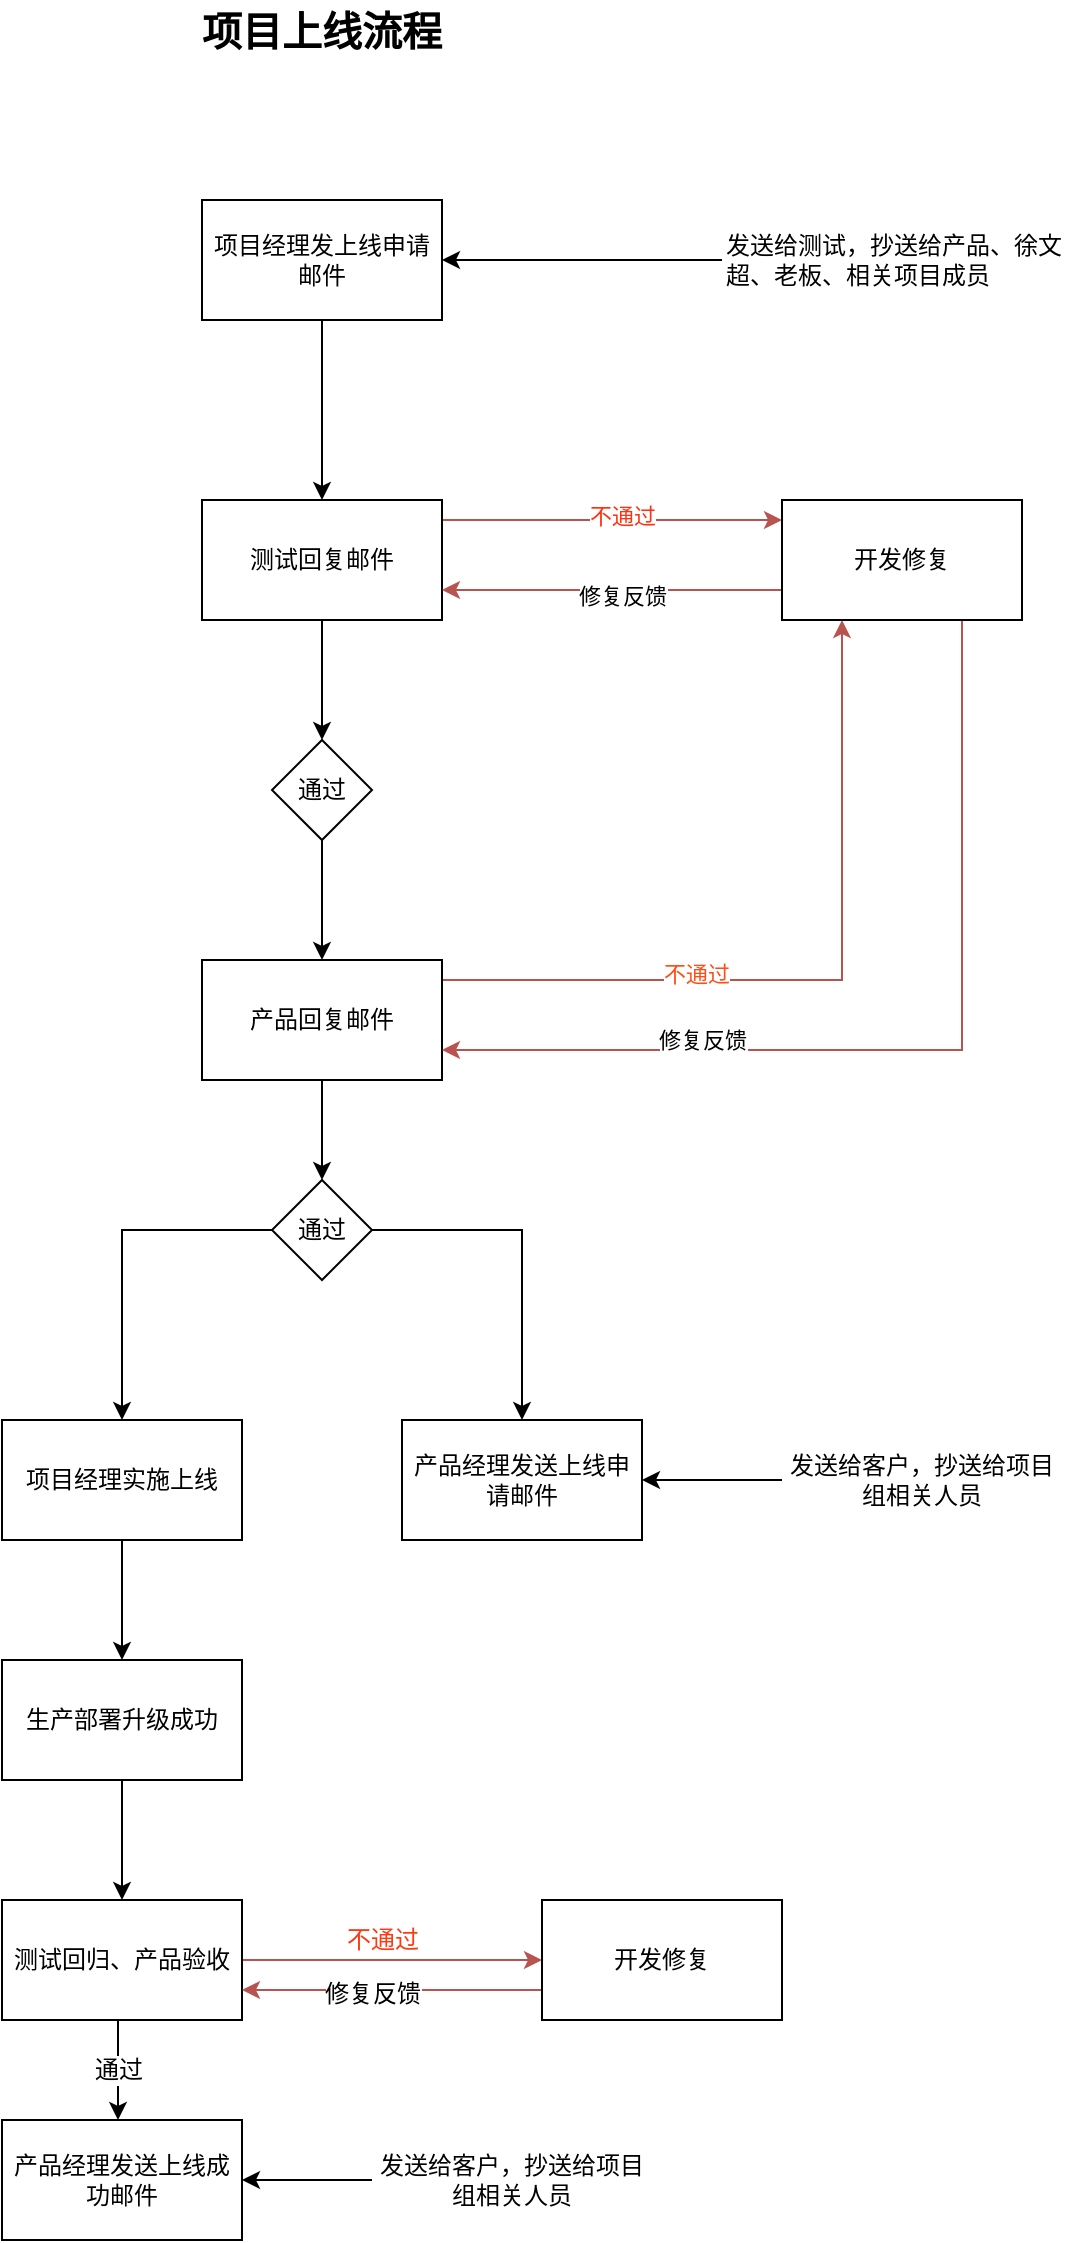 <mxfile version="14.8.4" type="github">
  <diagram id="eo_N5ZzQ6U1ROaBjfXmw" name="第 1 页">
    <mxGraphModel dx="1422" dy="762" grid="1" gridSize="10" guides="1" tooltips="1" connect="1" arrows="1" fold="1" page="1" pageScale="1" pageWidth="827" pageHeight="1169" math="0" shadow="0">
      <root>
        <mxCell id="0" />
        <mxCell id="1" parent="0" />
        <mxCell id="4z9MTvA88N5O7Y9jOaXC-37" style="edgeStyle=orthogonalEdgeStyle;rounded=0;orthogonalLoop=1;jettySize=auto;html=1;entryX=0.5;entryY=0;entryDx=0;entryDy=0;fontSize=12;" parent="1" source="4z9MTvA88N5O7Y9jOaXC-1" target="4z9MTvA88N5O7Y9jOaXC-5" edge="1">
          <mxGeometry relative="1" as="geometry" />
        </mxCell>
        <mxCell id="4z9MTvA88N5O7Y9jOaXC-1" value="项目经理发上线申请邮件" style="rounded=0;whiteSpace=wrap;html=1;" parent="1" vertex="1">
          <mxGeometry x="340" y="120" width="120" height="60" as="geometry" />
        </mxCell>
        <mxCell id="4z9MTvA88N5O7Y9jOaXC-2" value="项目上线流程" style="text;html=1;strokeColor=none;fillColor=none;align=center;verticalAlign=middle;whiteSpace=wrap;rounded=0;fontStyle=1;fontSize=20;" parent="1" vertex="1">
          <mxGeometry x="320" y="20" width="160" height="30" as="geometry" />
        </mxCell>
        <mxCell id="4z9MTvA88N5O7Y9jOaXC-4" style="edgeStyle=orthogonalEdgeStyle;rounded=0;orthogonalLoop=1;jettySize=auto;html=1;fontSize=12;" parent="1" source="4z9MTvA88N5O7Y9jOaXC-3" target="4z9MTvA88N5O7Y9jOaXC-1" edge="1">
          <mxGeometry relative="1" as="geometry" />
        </mxCell>
        <mxCell id="4z9MTvA88N5O7Y9jOaXC-3" value="发送给测试，抄送给产品、徐文超、老板、相关项目成员" style="text;html=1;strokeColor=none;fillColor=none;align=left;verticalAlign=middle;whiteSpace=wrap;rounded=0;fontSize=12;" parent="1" vertex="1">
          <mxGeometry x="600" y="125" width="180" height="50" as="geometry" />
        </mxCell>
        <mxCell id="4z9MTvA88N5O7Y9jOaXC-10" style="edgeStyle=orthogonalEdgeStyle;rounded=0;orthogonalLoop=1;jettySize=auto;html=1;entryX=0.5;entryY=0;entryDx=0;entryDy=0;fontSize=12;" parent="1" source="4z9MTvA88N5O7Y9jOaXC-5" target="4z9MTvA88N5O7Y9jOaXC-9" edge="1">
          <mxGeometry relative="1" as="geometry" />
        </mxCell>
        <mxCell id="NjcYnLOJCJPFEDdWjzOE-9" style="edgeStyle=orthogonalEdgeStyle;rounded=0;orthogonalLoop=1;jettySize=auto;html=1;fillColor=#f8cecc;strokeColor=#b85450;" edge="1" parent="1" source="4z9MTvA88N5O7Y9jOaXC-5" target="NjcYnLOJCJPFEDdWjzOE-1">
          <mxGeometry relative="1" as="geometry">
            <Array as="points">
              <mxPoint x="570" y="280" />
              <mxPoint x="570" y="280" />
            </Array>
          </mxGeometry>
        </mxCell>
        <mxCell id="NjcYnLOJCJPFEDdWjzOE-10" value="不通过" style="edgeLabel;html=1;align=center;verticalAlign=middle;resizable=0;points=[];fontColor=#FF3112;" vertex="1" connectable="0" parent="NjcYnLOJCJPFEDdWjzOE-9">
          <mxGeometry x="0.2" y="2" relative="1" as="geometry">
            <mxPoint x="-12" as="offset" />
          </mxGeometry>
        </mxCell>
        <mxCell id="4z9MTvA88N5O7Y9jOaXC-5" value="测试回复邮件" style="rounded=0;whiteSpace=wrap;html=1;fontSize=12;align=center;" parent="1" vertex="1">
          <mxGeometry x="340" y="270" width="120" height="60" as="geometry" />
        </mxCell>
        <mxCell id="4z9MTvA88N5O7Y9jOaXC-12" style="edgeStyle=orthogonalEdgeStyle;rounded=0;orthogonalLoop=1;jettySize=auto;html=1;fontSize=12;" parent="1" source="4z9MTvA88N5O7Y9jOaXC-9" target="4z9MTvA88N5O7Y9jOaXC-11" edge="1">
          <mxGeometry relative="1" as="geometry" />
        </mxCell>
        <mxCell id="4z9MTvA88N5O7Y9jOaXC-9" value="通过" style="rhombus;whiteSpace=wrap;html=1;fontSize=12;align=center;" parent="1" vertex="1">
          <mxGeometry x="375" y="390" width="50" height="50" as="geometry" />
        </mxCell>
        <mxCell id="4z9MTvA88N5O7Y9jOaXC-17" style="edgeStyle=orthogonalEdgeStyle;rounded=0;orthogonalLoop=1;jettySize=auto;html=1;entryX=0.5;entryY=0;entryDx=0;entryDy=0;fontSize=12;" parent="1" source="4z9MTvA88N5O7Y9jOaXC-11" target="4z9MTvA88N5O7Y9jOaXC-16" edge="1">
          <mxGeometry relative="1" as="geometry" />
        </mxCell>
        <mxCell id="NjcYnLOJCJPFEDdWjzOE-15" style="edgeStyle=orthogonalEdgeStyle;rounded=0;orthogonalLoop=1;jettySize=auto;html=1;entryX=0.25;entryY=1;entryDx=0;entryDy=0;fillColor=#f8cecc;strokeColor=#b85450;" edge="1" parent="1" source="4z9MTvA88N5O7Y9jOaXC-11" target="NjcYnLOJCJPFEDdWjzOE-1">
          <mxGeometry relative="1" as="geometry">
            <Array as="points">
              <mxPoint x="660" y="510" />
            </Array>
          </mxGeometry>
        </mxCell>
        <mxCell id="NjcYnLOJCJPFEDdWjzOE-17" value="不通过" style="edgeLabel;html=1;align=center;verticalAlign=middle;resizable=0;points=[];fontColor=#FF4D17;" vertex="1" connectable="0" parent="NjcYnLOJCJPFEDdWjzOE-15">
          <mxGeometry x="-0.332" y="3" relative="1" as="geometry">
            <mxPoint as="offset" />
          </mxGeometry>
        </mxCell>
        <mxCell id="4z9MTvA88N5O7Y9jOaXC-11" value="产品回复邮件" style="rounded=0;whiteSpace=wrap;html=1;fontSize=12;align=center;" parent="1" vertex="1">
          <mxGeometry x="340" y="500" width="120" height="60" as="geometry" />
        </mxCell>
        <mxCell id="4z9MTvA88N5O7Y9jOaXC-19" style="edgeStyle=orthogonalEdgeStyle;rounded=0;orthogonalLoop=1;jettySize=auto;html=1;entryX=0.5;entryY=0;entryDx=0;entryDy=0;fontSize=12;" parent="1" source="4z9MTvA88N5O7Y9jOaXC-16" target="4z9MTvA88N5O7Y9jOaXC-18" edge="1">
          <mxGeometry relative="1" as="geometry" />
        </mxCell>
        <mxCell id="4z9MTvA88N5O7Y9jOaXC-21" style="edgeStyle=orthogonalEdgeStyle;rounded=0;orthogonalLoop=1;jettySize=auto;html=1;fontSize=12;" parent="1" source="4z9MTvA88N5O7Y9jOaXC-16" target="4z9MTvA88N5O7Y9jOaXC-20" edge="1">
          <mxGeometry relative="1" as="geometry" />
        </mxCell>
        <mxCell id="4z9MTvA88N5O7Y9jOaXC-16" value="通过" style="rhombus;whiteSpace=wrap;html=1;fontSize=12;align=center;" parent="1" vertex="1">
          <mxGeometry x="375" y="610" width="50" height="50" as="geometry" />
        </mxCell>
        <mxCell id="4z9MTvA88N5O7Y9jOaXC-25" style="edgeStyle=orthogonalEdgeStyle;rounded=0;orthogonalLoop=1;jettySize=auto;html=1;fontSize=12;" parent="1" source="4z9MTvA88N5O7Y9jOaXC-18" target="4z9MTvA88N5O7Y9jOaXC-24" edge="1">
          <mxGeometry relative="1" as="geometry" />
        </mxCell>
        <mxCell id="4z9MTvA88N5O7Y9jOaXC-18" value="项目经理实施上线" style="rounded=0;whiteSpace=wrap;html=1;" parent="1" vertex="1">
          <mxGeometry x="240" y="730" width="120" height="60" as="geometry" />
        </mxCell>
        <mxCell id="4z9MTvA88N5O7Y9jOaXC-20" value="产品经理发送上线申请邮件" style="rounded=0;whiteSpace=wrap;html=1;" parent="1" vertex="1">
          <mxGeometry x="440" y="730" width="120" height="60" as="geometry" />
        </mxCell>
        <mxCell id="4z9MTvA88N5O7Y9jOaXC-23" style="edgeStyle=orthogonalEdgeStyle;rounded=0;orthogonalLoop=1;jettySize=auto;html=1;entryX=1;entryY=0.5;entryDx=0;entryDy=0;fontSize=12;" parent="1" source="4z9MTvA88N5O7Y9jOaXC-22" target="4z9MTvA88N5O7Y9jOaXC-20" edge="1">
          <mxGeometry relative="1" as="geometry" />
        </mxCell>
        <mxCell id="4z9MTvA88N5O7Y9jOaXC-22" value="发送给客户，抄送给项目组相关人员" style="text;html=1;strokeColor=none;fillColor=none;align=center;verticalAlign=middle;whiteSpace=wrap;rounded=0;fontSize=12;" parent="1" vertex="1">
          <mxGeometry x="630" y="735" width="140" height="50" as="geometry" />
        </mxCell>
        <mxCell id="4z9MTvA88N5O7Y9jOaXC-27" style="edgeStyle=orthogonalEdgeStyle;rounded=0;orthogonalLoop=1;jettySize=auto;html=1;fontSize=12;" parent="1" source="4z9MTvA88N5O7Y9jOaXC-24" target="4z9MTvA88N5O7Y9jOaXC-26" edge="1">
          <mxGeometry relative="1" as="geometry" />
        </mxCell>
        <mxCell id="4z9MTvA88N5O7Y9jOaXC-24" value="生产部署升级成功" style="rounded=0;whiteSpace=wrap;html=1;" parent="1" vertex="1">
          <mxGeometry x="240" y="850" width="120" height="60" as="geometry" />
        </mxCell>
        <mxCell id="4z9MTvA88N5O7Y9jOaXC-31" value="通过" style="edgeStyle=orthogonalEdgeStyle;rounded=0;orthogonalLoop=1;jettySize=auto;html=1;fontSize=12;" parent="1" edge="1">
          <mxGeometry relative="1" as="geometry">
            <mxPoint x="298" y="1030" as="sourcePoint" />
            <mxPoint x="298" y="1080" as="targetPoint" />
          </mxGeometry>
        </mxCell>
        <mxCell id="4z9MTvA88N5O7Y9jOaXC-33" style="edgeStyle=orthogonalEdgeStyle;rounded=0;orthogonalLoop=1;jettySize=auto;html=1;entryX=0;entryY=0.5;entryDx=0;entryDy=0;fontSize=12;fillColor=#f8cecc;strokeColor=#b85450;" parent="1" source="4z9MTvA88N5O7Y9jOaXC-26" target="4z9MTvA88N5O7Y9jOaXC-32" edge="1">
          <mxGeometry relative="1" as="geometry" />
        </mxCell>
        <mxCell id="4z9MTvA88N5O7Y9jOaXC-34" value="不通过" style="edgeLabel;html=1;align=center;verticalAlign=middle;resizable=0;points=[];fontSize=12;fontColor=#FF3912;" parent="4z9MTvA88N5O7Y9jOaXC-33" vertex="1" connectable="0">
          <mxGeometry x="-0.147" relative="1" as="geometry">
            <mxPoint x="6" y="-10" as="offset" />
          </mxGeometry>
        </mxCell>
        <mxCell id="4z9MTvA88N5O7Y9jOaXC-26" value="测试回归、产品验收" style="rounded=0;whiteSpace=wrap;html=1;" parent="1" vertex="1">
          <mxGeometry x="240" y="970" width="120" height="60" as="geometry" />
        </mxCell>
        <mxCell id="4z9MTvA88N5O7Y9jOaXC-28" value="产品经理发送上线成功邮件" style="rounded=0;whiteSpace=wrap;html=1;" parent="1" vertex="1">
          <mxGeometry x="240" y="1080" width="120" height="60" as="geometry" />
        </mxCell>
        <mxCell id="4z9MTvA88N5O7Y9jOaXC-30" style="edgeStyle=orthogonalEdgeStyle;rounded=0;orthogonalLoop=1;jettySize=auto;html=1;entryX=1;entryY=0.5;entryDx=0;entryDy=0;fontSize=12;" parent="1" source="4z9MTvA88N5O7Y9jOaXC-29" target="4z9MTvA88N5O7Y9jOaXC-28" edge="1">
          <mxGeometry relative="1" as="geometry" />
        </mxCell>
        <mxCell id="4z9MTvA88N5O7Y9jOaXC-29" value="发送给客户，抄送给项目组相关人员" style="text;html=1;strokeColor=none;fillColor=none;align=center;verticalAlign=middle;whiteSpace=wrap;rounded=0;fontSize=12;" parent="1" vertex="1">
          <mxGeometry x="425" y="1085" width="140" height="50" as="geometry" />
        </mxCell>
        <mxCell id="4z9MTvA88N5O7Y9jOaXC-35" style="edgeStyle=orthogonalEdgeStyle;rounded=0;orthogonalLoop=1;jettySize=auto;html=1;entryX=1;entryY=0.75;entryDx=0;entryDy=0;fontSize=12;fillColor=#f8cecc;strokeColor=#b85450;" parent="1" source="4z9MTvA88N5O7Y9jOaXC-32" target="4z9MTvA88N5O7Y9jOaXC-26" edge="1">
          <mxGeometry relative="1" as="geometry">
            <Array as="points">
              <mxPoint x="470" y="1015" />
              <mxPoint x="470" y="1015" />
            </Array>
          </mxGeometry>
        </mxCell>
        <mxCell id="4z9MTvA88N5O7Y9jOaXC-36" value="修复反馈" style="edgeLabel;html=1;align=center;verticalAlign=middle;resizable=0;points=[];fontSize=12;" parent="4z9MTvA88N5O7Y9jOaXC-35" vertex="1" connectable="0">
          <mxGeometry x="-0.173" y="2" relative="1" as="geometry">
            <mxPoint x="-23" as="offset" />
          </mxGeometry>
        </mxCell>
        <mxCell id="4z9MTvA88N5O7Y9jOaXC-32" value="开发修复" style="rounded=0;whiteSpace=wrap;html=1;fontSize=12;align=center;" parent="1" vertex="1">
          <mxGeometry x="510" y="970" width="120" height="60" as="geometry" />
        </mxCell>
        <mxCell id="NjcYnLOJCJPFEDdWjzOE-5" style="edgeStyle=orthogonalEdgeStyle;rounded=0;orthogonalLoop=1;jettySize=auto;html=1;entryX=1;entryY=0.75;entryDx=0;entryDy=0;fillColor=#f8cecc;strokeColor=#b85450;" edge="1" parent="1" source="NjcYnLOJCJPFEDdWjzOE-1" target="4z9MTvA88N5O7Y9jOaXC-5">
          <mxGeometry relative="1" as="geometry">
            <Array as="points">
              <mxPoint x="590" y="315" />
              <mxPoint x="590" y="315" />
            </Array>
          </mxGeometry>
        </mxCell>
        <mxCell id="NjcYnLOJCJPFEDdWjzOE-11" value="修复反馈" style="edgeLabel;html=1;align=center;verticalAlign=middle;resizable=0;points=[];" vertex="1" connectable="0" parent="NjcYnLOJCJPFEDdWjzOE-5">
          <mxGeometry x="-0.247" y="3" relative="1" as="geometry">
            <mxPoint x="-16" as="offset" />
          </mxGeometry>
        </mxCell>
        <mxCell id="NjcYnLOJCJPFEDdWjzOE-16" style="edgeStyle=orthogonalEdgeStyle;rounded=0;orthogonalLoop=1;jettySize=auto;html=1;entryX=1;entryY=0.75;entryDx=0;entryDy=0;fillColor=#f8cecc;strokeColor=#b85450;" edge="1" parent="1" source="NjcYnLOJCJPFEDdWjzOE-1" target="4z9MTvA88N5O7Y9jOaXC-11">
          <mxGeometry relative="1" as="geometry">
            <Array as="points">
              <mxPoint x="720" y="545" />
            </Array>
          </mxGeometry>
        </mxCell>
        <mxCell id="NjcYnLOJCJPFEDdWjzOE-18" value="修复反馈" style="edgeLabel;html=1;align=center;verticalAlign=middle;resizable=0;points=[];" vertex="1" connectable="0" parent="NjcYnLOJCJPFEDdWjzOE-16">
          <mxGeometry x="-0.453" relative="1" as="geometry">
            <mxPoint x="-130" y="80" as="offset" />
          </mxGeometry>
        </mxCell>
        <mxCell id="NjcYnLOJCJPFEDdWjzOE-1" value="开发修复" style="rounded=0;whiteSpace=wrap;html=1;fontSize=12;align=center;" vertex="1" parent="1">
          <mxGeometry x="630" y="270" width="120" height="60" as="geometry" />
        </mxCell>
      </root>
    </mxGraphModel>
  </diagram>
</mxfile>
